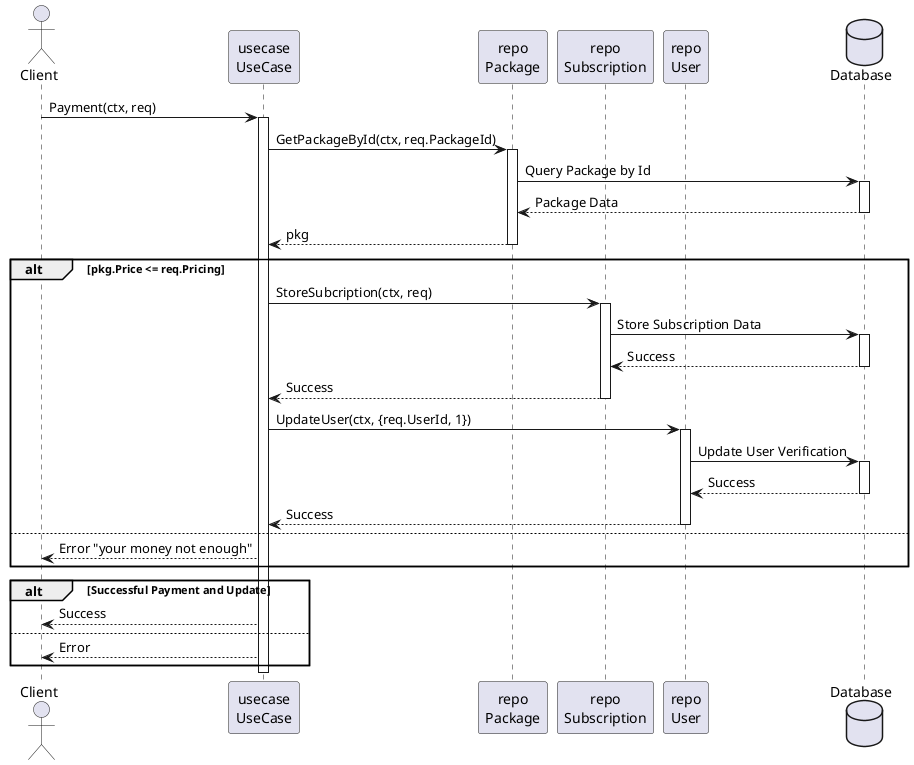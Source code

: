 @startuml
actor Client
participant "usecase\nUseCase" as UseCase
participant "repo\nPackage" as PackageRepo
participant "repo\nSubscription" as SubscriptionRepo
participant "repo\nUser" as UserRepo
database "Database" as DB

Client -> UseCase : Payment(ctx, req)
activate UseCase

UseCase -> PackageRepo : GetPackageById(ctx, req.PackageId)
activate PackageRepo
PackageRepo -> DB : Query Package by Id
activate DB
DB --> PackageRepo : Package Data
deactivate DB
PackageRepo --> UseCase : pkg
deactivate PackageRepo

alt pkg.Price <= req.Pricing
    UseCase -> SubscriptionRepo : StoreSubcription(ctx, req)
    activate SubscriptionRepo
    SubscriptionRepo -> DB : Store Subscription Data
    activate DB
    DB --> SubscriptionRepo : Success
    deactivate DB
    SubscriptionRepo --> UseCase : Success
    deactivate SubscriptionRepo
    
    UseCase -> UserRepo : UpdateUser(ctx, {req.UserId, 1})
    activate UserRepo
    UserRepo -> DB : Update User Verification
    activate DB
    DB --> UserRepo : Success
    deactivate DB
    UserRepo --> UseCase : Success
    deactivate UserRepo
else
    UseCase --> Client : Error "your money not enough"
end

alt Successful Payment and Update
    UseCase --> Client : Success
else
    UseCase --> Client : Error
end

deactivate UseCase
@enduml
